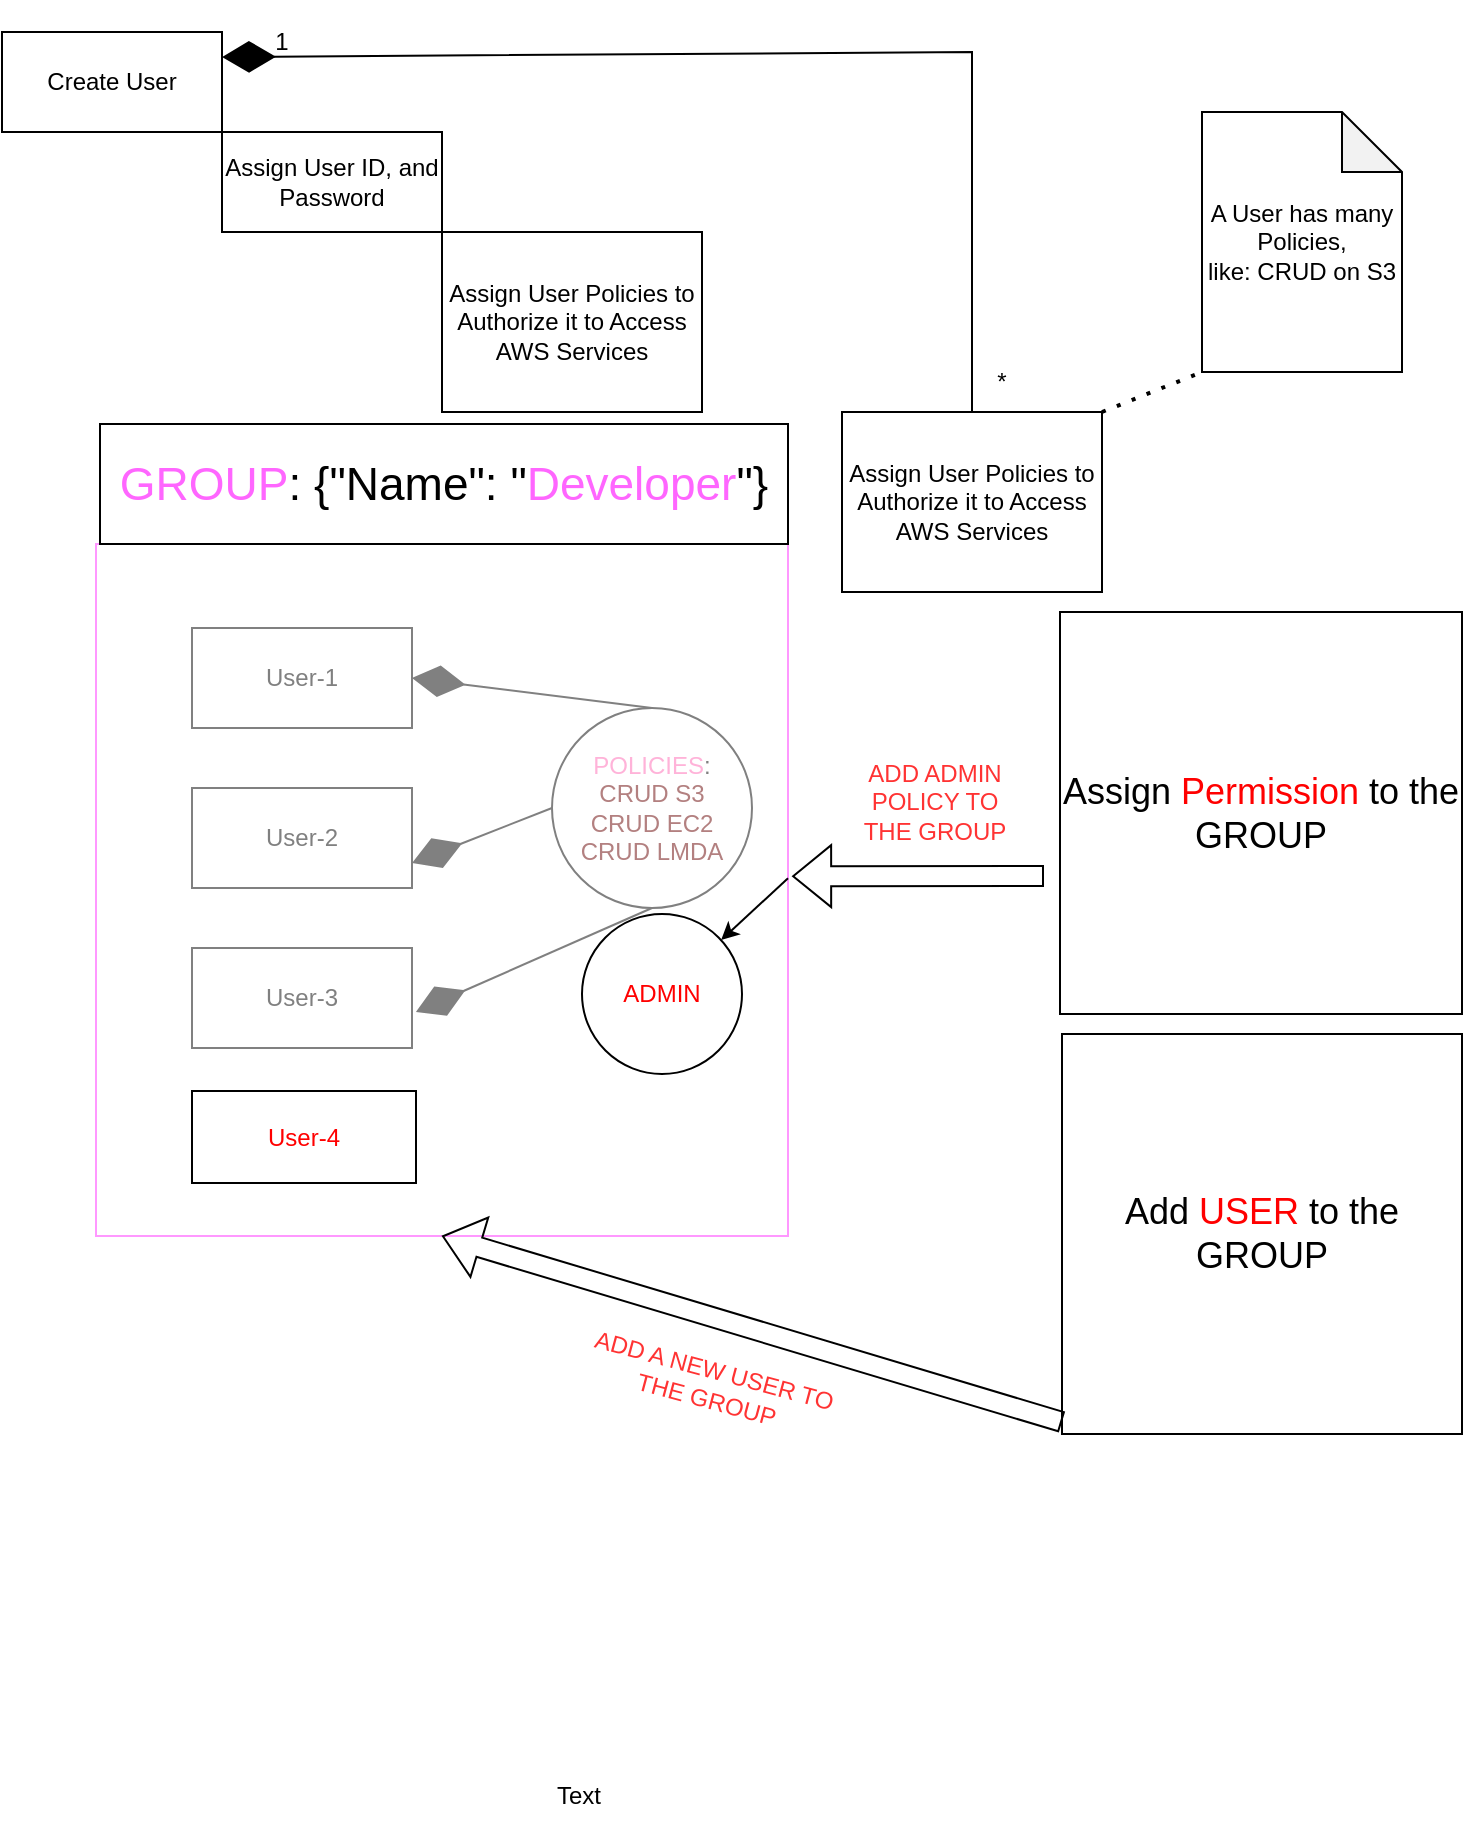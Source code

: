 <mxfile version="22.1.16" type="github">
  <diagram name="Page-1" id="4PiOrHB1vZXOZC7ot8nk">
    <mxGraphModel dx="1175" dy="719" grid="0" gridSize="10" guides="1" tooltips="1" connect="1" arrows="1" fold="1" page="1" pageScale="1" pageWidth="850" pageHeight="1100" math="0" shadow="0">
      <root>
        <mxCell id="0" />
        <mxCell id="1" parent="0" />
        <mxCell id="Ef2wRVVPdWyZ3sYFjDVm-1" value="Create User" style="html=1;whiteSpace=wrap;" vertex="1" parent="1">
          <mxGeometry x="25" y="162" width="110" height="50" as="geometry" />
        </mxCell>
        <mxCell id="Ef2wRVVPdWyZ3sYFjDVm-2" value="Assign User ID, and Password" style="html=1;whiteSpace=wrap;" vertex="1" parent="1">
          <mxGeometry x="135" y="212" width="110" height="50" as="geometry" />
        </mxCell>
        <mxCell id="Ef2wRVVPdWyZ3sYFjDVm-3" value="Assign User Policies to Authorize it to Access AWS Services" style="html=1;whiteSpace=wrap;" vertex="1" parent="1">
          <mxGeometry x="245" y="262" width="130" height="90" as="geometry" />
        </mxCell>
        <mxCell id="Ef2wRVVPdWyZ3sYFjDVm-4" value="Assign User Policies to Authorize it to Access AWS Services" style="html=1;whiteSpace=wrap;" vertex="1" parent="1">
          <mxGeometry x="445" y="352" width="130" height="90" as="geometry" />
        </mxCell>
        <mxCell id="Ef2wRVVPdWyZ3sYFjDVm-5" value="" style="endArrow=diamondThin;endFill=1;endSize=24;html=1;rounded=0;entryX=1;entryY=0.25;entryDx=0;entryDy=0;exitX=0.5;exitY=0;exitDx=0;exitDy=0;" edge="1" parent="1" source="Ef2wRVVPdWyZ3sYFjDVm-4" target="Ef2wRVVPdWyZ3sYFjDVm-1">
          <mxGeometry width="160" relative="1" as="geometry">
            <mxPoint x="235" y="672" as="sourcePoint" />
            <mxPoint x="395" y="672" as="targetPoint" />
            <Array as="points">
              <mxPoint x="510" y="172" />
            </Array>
          </mxGeometry>
        </mxCell>
        <mxCell id="Ef2wRVVPdWyZ3sYFjDVm-6" value="1" style="text;html=1;strokeColor=none;fillColor=none;align=center;verticalAlign=middle;whiteSpace=wrap;rounded=0;" vertex="1" parent="1">
          <mxGeometry x="135" y="152" width="60" height="30" as="geometry" />
        </mxCell>
        <mxCell id="Ef2wRVVPdWyZ3sYFjDVm-7" value="*" style="text;html=1;strokeColor=none;fillColor=none;align=center;verticalAlign=middle;whiteSpace=wrap;rounded=0;" vertex="1" parent="1">
          <mxGeometry x="495" y="322" width="60" height="30" as="geometry" />
        </mxCell>
        <mxCell id="Ef2wRVVPdWyZ3sYFjDVm-8" value="A User has many Policies, &lt;br&gt;like: CRUD on S3" style="shape=note;whiteSpace=wrap;html=1;backgroundOutline=1;darkOpacity=0.05;" vertex="1" parent="1">
          <mxGeometry x="625" y="202" width="100" height="130" as="geometry" />
        </mxCell>
        <mxCell id="Ef2wRVVPdWyZ3sYFjDVm-9" value="" style="endArrow=none;dashed=1;html=1;dashPattern=1 3;strokeWidth=2;rounded=0;exitX=1;exitY=0;exitDx=0;exitDy=0;entryX=0;entryY=1;entryDx=0;entryDy=0;entryPerimeter=0;" edge="1" parent="1" source="Ef2wRVVPdWyZ3sYFjDVm-4" target="Ef2wRVVPdWyZ3sYFjDVm-8">
          <mxGeometry width="50" height="50" relative="1" as="geometry">
            <mxPoint x="515" y="502" as="sourcePoint" />
            <mxPoint x="565" y="452" as="targetPoint" />
          </mxGeometry>
        </mxCell>
        <mxCell id="Ef2wRVVPdWyZ3sYFjDVm-10" value="User-1" style="html=1;whiteSpace=wrap;" vertex="1" parent="1">
          <mxGeometry x="120" y="460" width="110" height="50" as="geometry" />
        </mxCell>
        <mxCell id="Ef2wRVVPdWyZ3sYFjDVm-11" value="User-2" style="html=1;whiteSpace=wrap;" vertex="1" parent="1">
          <mxGeometry x="120" y="540" width="110" height="50" as="geometry" />
        </mxCell>
        <mxCell id="Ef2wRVVPdWyZ3sYFjDVm-12" value="User-3" style="html=1;whiteSpace=wrap;" vertex="1" parent="1">
          <mxGeometry x="120" y="620" width="110" height="50" as="geometry" />
        </mxCell>
        <mxCell id="Ef2wRVVPdWyZ3sYFjDVm-13" value="&lt;font color=&quot;#ff66b3&quot;&gt;POLICIES&lt;/font&gt;:&lt;br&gt;&lt;font color=&quot;#660000&quot;&gt;CRUD S3&lt;br&gt;CRUD EC2&lt;br&gt;CRUD LMDA&lt;/font&gt;" style="ellipse;whiteSpace=wrap;html=1;aspect=fixed;" vertex="1" parent="1">
          <mxGeometry x="300" y="500" width="100" height="100" as="geometry" />
        </mxCell>
        <mxCell id="Ef2wRVVPdWyZ3sYFjDVm-14" value="" style="endArrow=diamondThin;endFill=1;endSize=24;html=1;rounded=0;entryX=1;entryY=0.5;entryDx=0;entryDy=0;exitX=0.5;exitY=0;exitDx=0;exitDy=0;" edge="1" parent="1" source="Ef2wRVVPdWyZ3sYFjDVm-13" target="Ef2wRVVPdWyZ3sYFjDVm-10">
          <mxGeometry width="160" relative="1" as="geometry">
            <mxPoint x="210" y="720" as="sourcePoint" />
            <mxPoint x="370" y="720" as="targetPoint" />
          </mxGeometry>
        </mxCell>
        <mxCell id="Ef2wRVVPdWyZ3sYFjDVm-15" value="" style="endArrow=diamondThin;endFill=1;endSize=24;html=1;rounded=0;entryX=1;entryY=0.75;entryDx=0;entryDy=0;exitX=0;exitY=0.5;exitDx=0;exitDy=0;" edge="1" parent="1" source="Ef2wRVVPdWyZ3sYFjDVm-13" target="Ef2wRVVPdWyZ3sYFjDVm-11">
          <mxGeometry width="160" relative="1" as="geometry">
            <mxPoint x="320" y="495" as="sourcePoint" />
            <mxPoint x="240" y="495" as="targetPoint" />
          </mxGeometry>
        </mxCell>
        <mxCell id="Ef2wRVVPdWyZ3sYFjDVm-16" value="" style="endArrow=diamondThin;endFill=1;endSize=24;html=1;rounded=0;entryX=1.018;entryY=0.64;entryDx=0;entryDy=0;exitX=0.5;exitY=1;exitDx=0;exitDy=0;entryPerimeter=0;" edge="1" parent="1" source="Ef2wRVVPdWyZ3sYFjDVm-13" target="Ef2wRVVPdWyZ3sYFjDVm-12">
          <mxGeometry width="160" relative="1" as="geometry">
            <mxPoint x="332" y="523" as="sourcePoint" />
            <mxPoint x="240" y="588" as="targetPoint" />
          </mxGeometry>
        </mxCell>
        <mxCell id="Ef2wRVVPdWyZ3sYFjDVm-17" value="" style="whiteSpace=wrap;html=1;aspect=fixed;opacity=50;strokeColor=#FF33FF;" vertex="1" parent="1">
          <mxGeometry x="72" y="418" width="346" height="346" as="geometry" />
        </mxCell>
        <mxCell id="Ef2wRVVPdWyZ3sYFjDVm-18" value="&lt;font style=&quot;font-size: 23px;&quot;&gt;&lt;font style=&quot;font-size: 23px;&quot; color=&quot;#ff66ff&quot;&gt;GROUP&lt;/font&gt;: {&quot;Name&quot;: &quot;&lt;font style=&quot;font-size: 23px;&quot; color=&quot;#ff66ff&quot;&gt;Developer&lt;/font&gt;&quot;}&lt;/font&gt;" style="rounded=0;whiteSpace=wrap;html=1;" vertex="1" parent="1">
          <mxGeometry x="74" y="358" width="344" height="60" as="geometry" />
        </mxCell>
        <mxCell id="Ef2wRVVPdWyZ3sYFjDVm-19" value="&lt;font style=&quot;font-size: 18px;&quot;&gt;Assign &lt;font color=&quot;#ff0000&quot;&gt;Permission&lt;/font&gt; to the GROUP&lt;/font&gt;" style="whiteSpace=wrap;html=1;aspect=fixed;" vertex="1" parent="1">
          <mxGeometry x="554" y="452" width="201" height="201" as="geometry" />
        </mxCell>
        <mxCell id="Ef2wRVVPdWyZ3sYFjDVm-20" value="" style="shape=flexArrow;endArrow=classic;html=1;rounded=0;entryX=1.006;entryY=0.48;entryDx=0;entryDy=0;entryPerimeter=0;" edge="1" parent="1" target="Ef2wRVVPdWyZ3sYFjDVm-17">
          <mxGeometry width="50" height="50" relative="1" as="geometry">
            <mxPoint x="546" y="584" as="sourcePoint" />
            <mxPoint x="425" y="445" as="targetPoint" />
          </mxGeometry>
        </mxCell>
        <mxCell id="Ef2wRVVPdWyZ3sYFjDVm-21" value="&lt;font color=&quot;#ff3333&quot;&gt;ADD ADMIN &lt;br&gt;POLICY TO &lt;br&gt;THE GROUP&lt;/font&gt;" style="text;html=1;align=center;verticalAlign=middle;resizable=0;points=[];autosize=1;strokeColor=none;fillColor=none;" vertex="1" parent="1">
          <mxGeometry x="446" y="519" width="89" height="55" as="geometry" />
        </mxCell>
        <mxCell id="Ef2wRVVPdWyZ3sYFjDVm-22" value="&lt;font color=&quot;#ff0000&quot;&gt;ADMIN&lt;/font&gt;" style="ellipse;whiteSpace=wrap;html=1;aspect=fixed;" vertex="1" parent="1">
          <mxGeometry x="315" y="603" width="80" height="80" as="geometry" />
        </mxCell>
        <mxCell id="Ef2wRVVPdWyZ3sYFjDVm-23" value="" style="endArrow=classic;html=1;rounded=0;exitX=1;exitY=0.483;exitDx=0;exitDy=0;exitPerimeter=0;" edge="1" parent="1" source="Ef2wRVVPdWyZ3sYFjDVm-17" target="Ef2wRVVPdWyZ3sYFjDVm-22">
          <mxGeometry width="50" height="50" relative="1" as="geometry">
            <mxPoint x="370" y="779" as="sourcePoint" />
            <mxPoint x="420" y="729" as="targetPoint" />
          </mxGeometry>
        </mxCell>
        <mxCell id="Ef2wRVVPdWyZ3sYFjDVm-24" value="&lt;font style=&quot;font-size: 18px;&quot;&gt;Add &lt;font color=&quot;#ff0000&quot;&gt;USER&lt;/font&gt; to the GROUP&lt;/font&gt;" style="whiteSpace=wrap;html=1;aspect=fixed;" vertex="1" parent="1">
          <mxGeometry x="555" y="663" width="200" height="200" as="geometry" />
        </mxCell>
        <mxCell id="Ef2wRVVPdWyZ3sYFjDVm-25" value="&lt;font color=&quot;#ff0000&quot;&gt;User-4&lt;/font&gt;" style="rounded=0;whiteSpace=wrap;html=1;" vertex="1" parent="1">
          <mxGeometry x="120" y="691.5" width="112" height="46" as="geometry" />
        </mxCell>
        <mxCell id="Ef2wRVVPdWyZ3sYFjDVm-26" value="" style="shape=flexArrow;endArrow=classic;html=1;rounded=0;entryX=0.5;entryY=1;entryDx=0;entryDy=0;exitX=0;exitY=0.97;exitDx=0;exitDy=0;exitPerimeter=0;" edge="1" parent="1" source="Ef2wRVVPdWyZ3sYFjDVm-24" target="Ef2wRVVPdWyZ3sYFjDVm-17">
          <mxGeometry width="50" height="50" relative="1" as="geometry">
            <mxPoint x="555" y="843" as="sourcePoint" />
            <mxPoint x="417" y="671" as="targetPoint" />
          </mxGeometry>
        </mxCell>
        <mxCell id="Ef2wRVVPdWyZ3sYFjDVm-27" value="&lt;font color=&quot;#ff3333&quot;&gt;ADD A NEW USER TO &lt;br&gt;THE GROUP&lt;/font&gt;" style="text;html=1;align=center;verticalAlign=middle;resizable=0;points=[];autosize=1;strokeColor=none;fillColor=none;rotation=15;" vertex="1" parent="1">
          <mxGeometry x="308" y="817" width="141" height="41" as="geometry" />
        </mxCell>
        <mxCell id="Ef2wRVVPdWyZ3sYFjDVm-28" value="Text" style="text;html=1;align=center;verticalAlign=middle;resizable=0;points=[];autosize=1;strokeColor=none;fillColor=none;" vertex="1" parent="1">
          <mxGeometry x="293" y="1031" width="40" height="26" as="geometry" />
        </mxCell>
      </root>
    </mxGraphModel>
  </diagram>
</mxfile>

